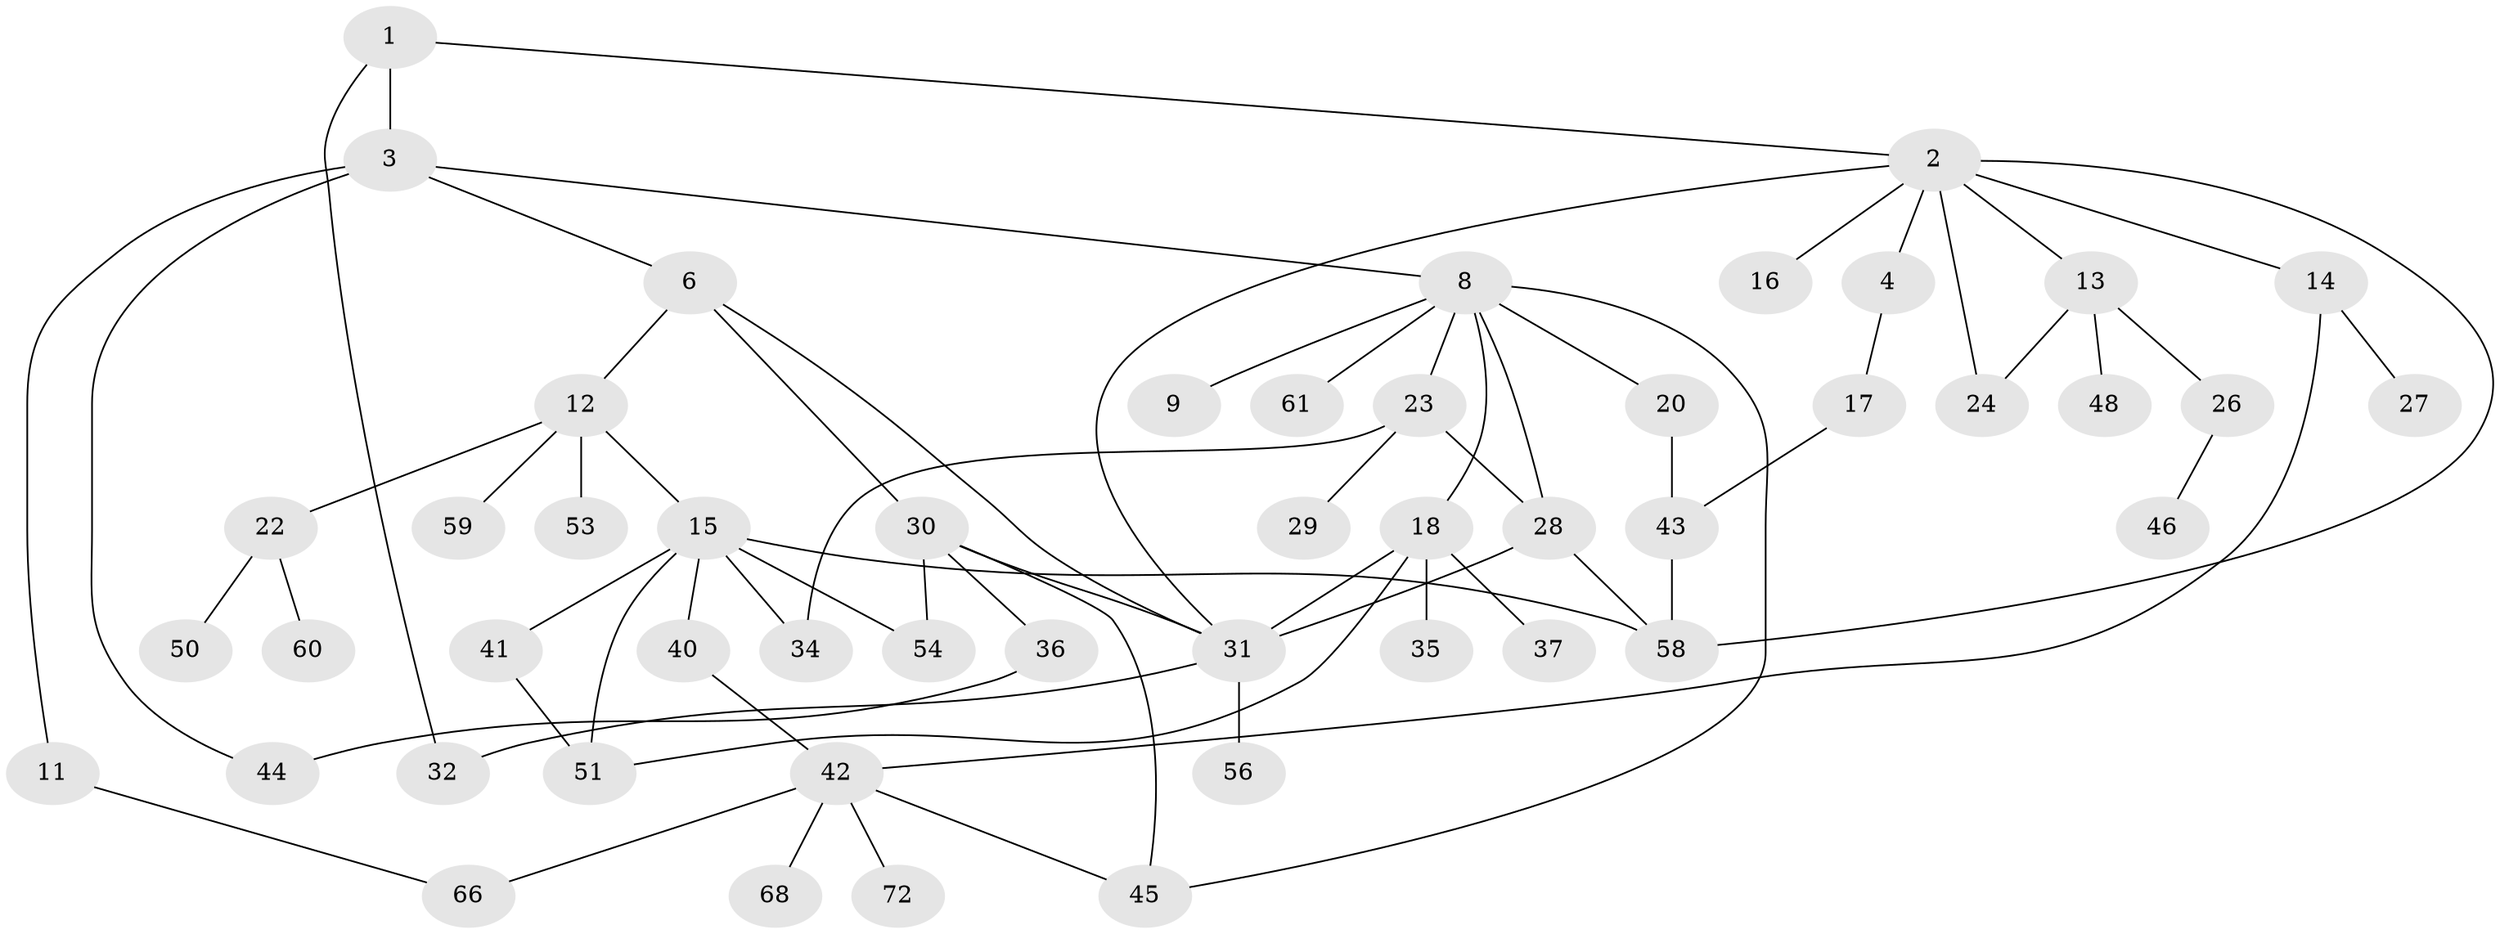 // original degree distribution, {4: 0.1111111111111111, 8: 0.013888888888888888, 6: 0.05555555555555555, 3: 0.18055555555555555, 2: 0.2916666666666667, 1: 0.2916666666666667, 5: 0.05555555555555555}
// Generated by graph-tools (version 1.1) at 2025/10/02/27/25 16:10:52]
// undirected, 50 vertices, 69 edges
graph export_dot {
graph [start="1"]
  node [color=gray90,style=filled];
  1 [super="+70"];
  2 [super="+5"];
  3 [super="+7"];
  4 [super="+10"];
  6 [super="+69"];
  8 [super="+33"];
  9;
  11 [super="+21"];
  12;
  13 [super="+25"];
  14;
  15 [super="+67"];
  16;
  17 [super="+19"];
  18 [super="+52"];
  20 [super="+39"];
  22;
  23;
  24;
  26;
  27;
  28 [super="+49"];
  29;
  30;
  31 [super="+55"];
  32 [super="+65"];
  34;
  35 [super="+38"];
  36 [super="+57"];
  37;
  40;
  41;
  42 [super="+62"];
  43;
  44;
  45 [super="+47"];
  46;
  48;
  50;
  51 [super="+63"];
  53;
  54;
  56;
  58 [super="+64"];
  59;
  60 [super="+71"];
  61;
  66;
  68;
  72;
  1 -- 2;
  1 -- 3;
  1 -- 32;
  2 -- 4;
  2 -- 13;
  2 -- 14;
  2 -- 16;
  2 -- 24;
  2 -- 31;
  2 -- 58;
  3 -- 6;
  3 -- 8;
  3 -- 11;
  3 -- 44;
  4 -- 17;
  6 -- 12;
  6 -- 30;
  6 -- 31;
  8 -- 9;
  8 -- 18;
  8 -- 20;
  8 -- 23;
  8 -- 61;
  8 -- 45;
  8 -- 28;
  11 -- 66;
  12 -- 15;
  12 -- 22;
  12 -- 53;
  12 -- 59;
  13 -- 26;
  13 -- 24;
  13 -- 48;
  14 -- 27;
  14 -- 42;
  15 -- 40 [weight=2];
  15 -- 41;
  15 -- 51;
  15 -- 34;
  15 -- 54;
  15 -- 58;
  17 -- 43;
  18 -- 35;
  18 -- 37;
  18 -- 31;
  18 -- 51;
  20 -- 43;
  22 -- 50;
  22 -- 60;
  23 -- 28;
  23 -- 29;
  23 -- 34;
  26 -- 46;
  28 -- 58 [weight=2];
  28 -- 31;
  30 -- 36;
  30 -- 45;
  30 -- 54;
  30 -- 31;
  31 -- 32;
  31 -- 56;
  36 -- 44;
  40 -- 42;
  41 -- 51;
  42 -- 45;
  42 -- 66;
  42 -- 68;
  42 -- 72;
  43 -- 58;
}

